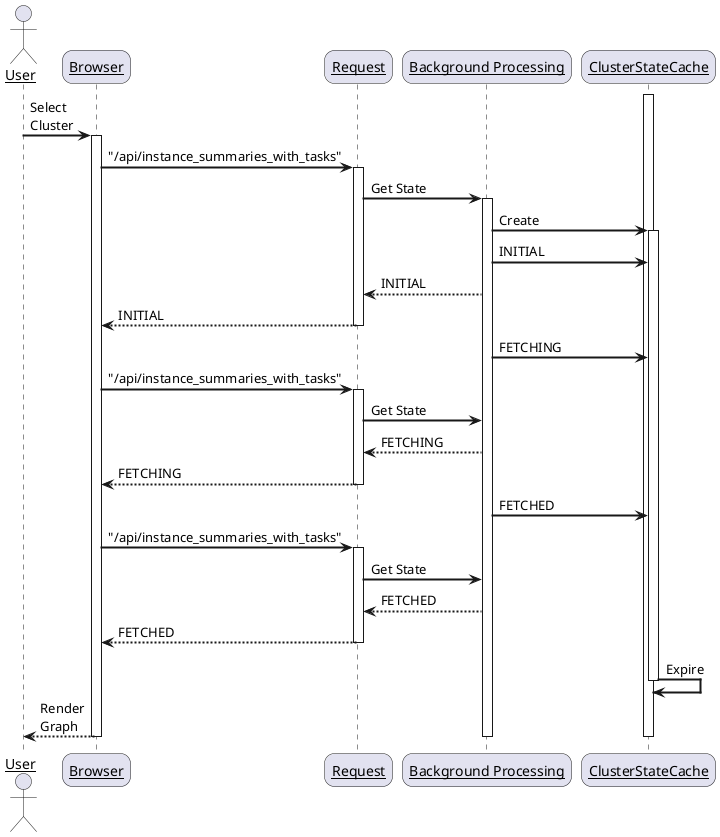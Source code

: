 @startuml
skinparam sequenceArrowThickness 2
skinparam roundcorner 20
skinparam maxmessagesize 60
skinparam sequenceParticipant underline

actor User
participant "Browser" as A
participant "Request" as B
participant "Background Processing" as C
participant "ClusterStateCache" as D

activate D

User -> A: Select Cluster
activate A

A -> B: "/api/instance_summaries_with_tasks"
activate B

B -> C: Get State
activate C
C -> D: Create
activate D
C -> D: INITIAL
C --> B: INITIAL

B --> A: INITIAL
deactivate B

C -> D: FETCHING

A -> B: "/api/instance_summaries_with_tasks"
activate B
B -> C: Get State
C --> B: FETCHING
B --> A: FETCHING
deactivate B

C -> D: FETCHED

A -> B: "/api/instance_summaries_with_tasks"
activate B
B -> C: Get State
C --> B: FETCHED
B --> A: FETCHED
deactivate B

D -> D : Expire
deactivate D

A --> User: Render Graph
deactivate A


deactivate C
deactivate D

@enduml